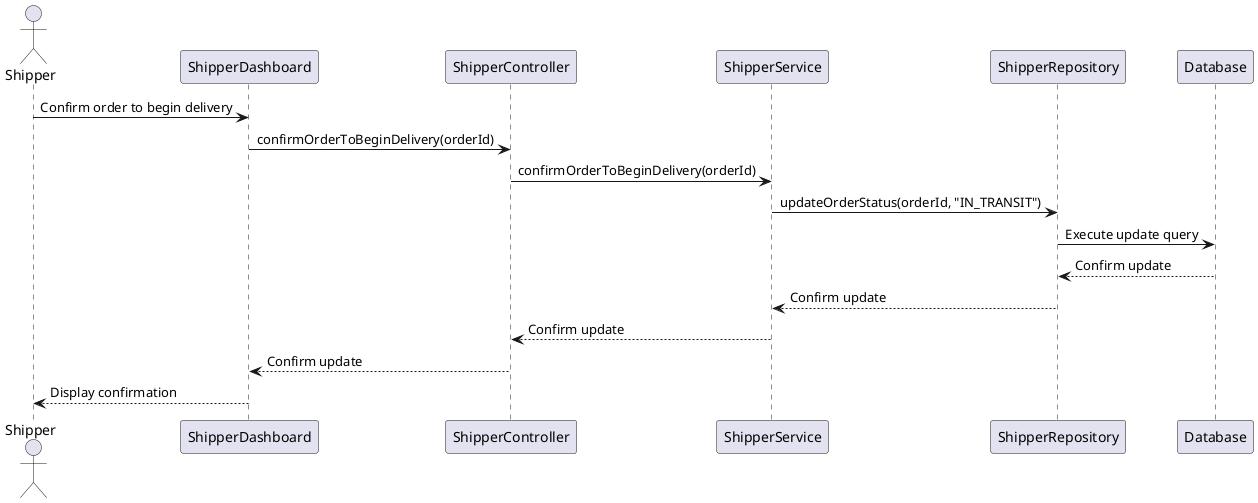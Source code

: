 @startuml
actor Shipper

Shipper -> ShipperDashboard: Confirm order to begin delivery
ShipperDashboard -> ShipperController: confirmOrderToBeginDelivery(orderId)
ShipperController -> ShipperService: confirmOrderToBeginDelivery(orderId)
ShipperService -> ShipperRepository: updateOrderStatus(orderId, "IN_TRANSIT")
ShipperRepository -> Database: Execute update query
Database --> ShipperRepository: Confirm update
ShipperRepository --> ShipperService: Confirm update
ShipperService --> ShipperController: Confirm update
ShipperController --> ShipperDashboard: Confirm update
ShipperDashboard --> Shipper: Display confirmation
@enduml
